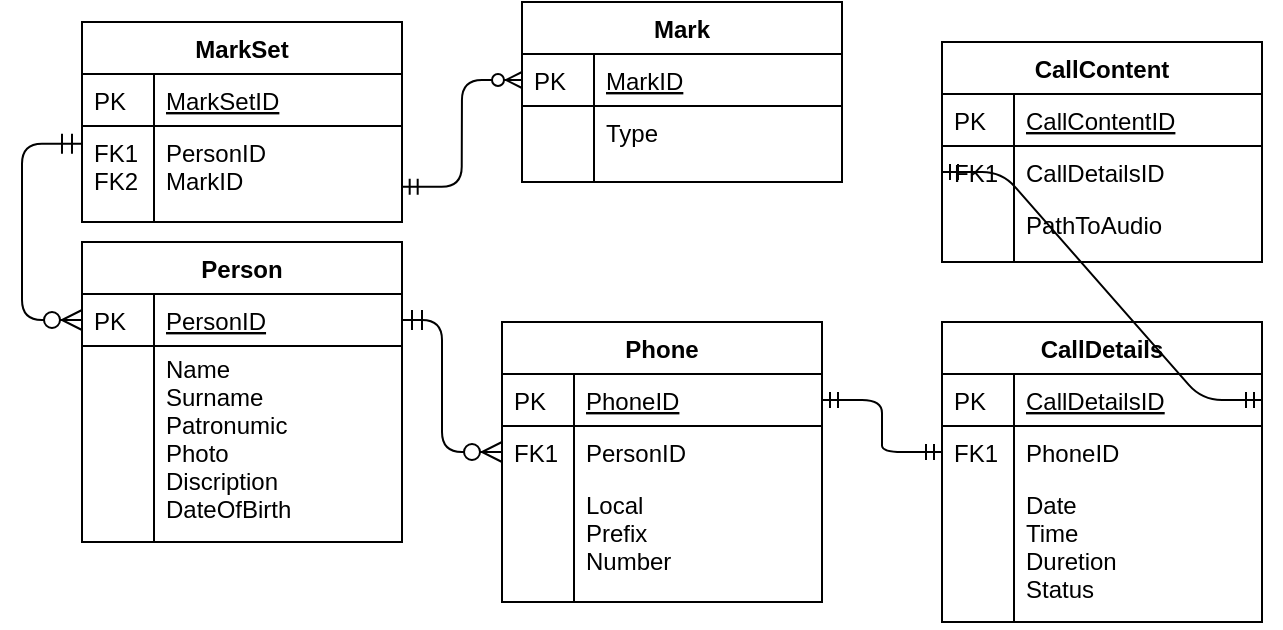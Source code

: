 <mxfile version="12.7.8" type="device"><diagram id="C5RBs43oDa-KdzZeNtuy" name="Page-1"><mxGraphModel dx="1102" dy="577" grid="1" gridSize="10" guides="1" tooltips="1" connect="1" arrows="1" fold="1" page="1" pageScale="1" pageWidth="827" pageHeight="1169" math="0" shadow="0"><root><mxCell id="WIyWlLk6GJQsqaUBKTNV-0"/><mxCell id="WIyWlLk6GJQsqaUBKTNV-1" parent="WIyWlLk6GJQsqaUBKTNV-0"/><mxCell id="zkfFHV4jXpPFQw0GAbJ--51" value="Person" style="swimlane;fontStyle=1;childLayout=stackLayout;horizontal=1;startSize=26;horizontalStack=0;resizeParent=1;resizeLast=0;collapsible=1;marginBottom=0;rounded=0;shadow=0;strokeWidth=1;" parent="WIyWlLk6GJQsqaUBKTNV-1" vertex="1"><mxGeometry x="90" y="200" width="160" height="150" as="geometry"><mxRectangle x="20" y="80" width="160" height="26" as="alternateBounds"/></mxGeometry></mxCell><mxCell id="zkfFHV4jXpPFQw0GAbJ--52" value="PersonID" style="shape=partialRectangle;top=0;left=0;right=0;bottom=1;align=left;verticalAlign=top;fillColor=none;spacingLeft=40;spacingRight=4;overflow=hidden;rotatable=0;points=[[0,0.5],[1,0.5]];portConstraint=eastwest;dropTarget=0;rounded=0;shadow=0;strokeWidth=1;fontStyle=4" parent="zkfFHV4jXpPFQw0GAbJ--51" vertex="1"><mxGeometry y="26" width="160" height="26" as="geometry"/></mxCell><mxCell id="zkfFHV4jXpPFQw0GAbJ--53" value="PK" style="shape=partialRectangle;top=0;left=0;bottom=0;fillColor=none;align=left;verticalAlign=top;spacingLeft=4;spacingRight=4;overflow=hidden;rotatable=0;points=[];portConstraint=eastwest;part=1;" parent="zkfFHV4jXpPFQw0GAbJ--52" vertex="1" connectable="0"><mxGeometry width="36" height="26" as="geometry"/></mxCell><mxCell id="zkfFHV4jXpPFQw0GAbJ--56" value="Mark" style="swimlane;fontStyle=1;childLayout=stackLayout;horizontal=1;startSize=26;horizontalStack=0;resizeParent=1;resizeLast=0;collapsible=1;marginBottom=0;rounded=0;shadow=0;strokeWidth=1;" parent="WIyWlLk6GJQsqaUBKTNV-1" vertex="1"><mxGeometry x="310" y="80" width="160" height="90" as="geometry"><mxRectangle x="260" y="80" width="160" height="26" as="alternateBounds"/></mxGeometry></mxCell><mxCell id="zkfFHV4jXpPFQw0GAbJ--57" value="MarkID" style="shape=partialRectangle;top=0;left=0;right=0;bottom=1;align=left;verticalAlign=top;fillColor=none;spacingLeft=40;spacingRight=4;overflow=hidden;rotatable=0;points=[[0,0.5],[1,0.5]];portConstraint=eastwest;dropTarget=0;rounded=0;shadow=0;strokeWidth=1;fontStyle=4" parent="zkfFHV4jXpPFQw0GAbJ--56" vertex="1"><mxGeometry y="26" width="160" height="26" as="geometry"/></mxCell><mxCell id="zkfFHV4jXpPFQw0GAbJ--58" value="PK" style="shape=partialRectangle;top=0;left=0;bottom=0;fillColor=none;align=left;verticalAlign=top;spacingLeft=4;spacingRight=4;overflow=hidden;rotatable=0;points=[];portConstraint=eastwest;part=1;" parent="zkfFHV4jXpPFQw0GAbJ--57" vertex="1" connectable="0"><mxGeometry width="36" height="26" as="geometry"/></mxCell><mxCell id="zkfFHV4jXpPFQw0GAbJ--61" value="Type" style="shape=partialRectangle;top=0;left=0;right=0;bottom=0;align=left;verticalAlign=top;fillColor=none;spacingLeft=40;spacingRight=4;overflow=hidden;rotatable=0;points=[[0,0.5],[1,0.5]];portConstraint=eastwest;dropTarget=0;rounded=0;shadow=0;strokeWidth=1;" parent="zkfFHV4jXpPFQw0GAbJ--56" vertex="1"><mxGeometry y="52" width="160" height="38" as="geometry"/></mxCell><mxCell id="zkfFHV4jXpPFQw0GAbJ--62" value="" style="shape=partialRectangle;top=0;left=0;bottom=0;fillColor=none;align=left;verticalAlign=top;spacingLeft=4;spacingRight=4;overflow=hidden;rotatable=0;points=[];portConstraint=eastwest;part=1;" parent="zkfFHV4jXpPFQw0GAbJ--61" vertex="1" connectable="0"><mxGeometry width="36" height="38" as="geometry"/></mxCell><mxCell id="q5SUMKDobGk_MK5OUUDj-4" value="Phone" style="swimlane;fontStyle=1;childLayout=stackLayout;horizontal=1;startSize=26;horizontalStack=0;resizeParent=1;resizeLast=0;collapsible=1;marginBottom=0;rounded=0;shadow=0;strokeWidth=1;" parent="WIyWlLk6GJQsqaUBKTNV-1" vertex="1"><mxGeometry x="300" y="240" width="160" height="140" as="geometry"><mxRectangle x="260" y="80" width="160" height="26" as="alternateBounds"/></mxGeometry></mxCell><mxCell id="q5SUMKDobGk_MK5OUUDj-5" value="PhoneID" style="shape=partialRectangle;top=0;left=0;right=0;bottom=1;align=left;verticalAlign=top;fillColor=none;spacingLeft=40;spacingRight=4;overflow=hidden;rotatable=0;points=[[0,0.5],[1,0.5]];portConstraint=eastwest;dropTarget=0;rounded=0;shadow=0;strokeWidth=1;fontStyle=4" parent="q5SUMKDobGk_MK5OUUDj-4" vertex="1"><mxGeometry y="26" width="160" height="26" as="geometry"/></mxCell><mxCell id="q5SUMKDobGk_MK5OUUDj-6" value="PK" style="shape=partialRectangle;top=0;left=0;bottom=0;fillColor=none;align=left;verticalAlign=top;spacingLeft=4;spacingRight=4;overflow=hidden;rotatable=0;points=[];portConstraint=eastwest;part=1;" parent="q5SUMKDobGk_MK5OUUDj-5" vertex="1" connectable="0"><mxGeometry width="36" height="26" as="geometry"/></mxCell><mxCell id="q5SUMKDobGk_MK5OUUDj-7" value="PersonID" style="shape=partialRectangle;top=0;left=0;right=0;bottom=0;align=left;verticalAlign=top;fillColor=none;spacingLeft=40;spacingRight=4;overflow=hidden;rotatable=0;points=[[0,0.5],[1,0.5]];portConstraint=eastwest;dropTarget=0;rounded=0;shadow=0;strokeWidth=1;" parent="q5SUMKDobGk_MK5OUUDj-4" vertex="1"><mxGeometry y="52" width="160" height="26" as="geometry"/></mxCell><mxCell id="q5SUMKDobGk_MK5OUUDj-8" value="FK1" style="shape=partialRectangle;top=0;left=0;bottom=0;fillColor=none;align=left;verticalAlign=top;spacingLeft=4;spacingRight=4;overflow=hidden;rotatable=0;points=[];portConstraint=eastwest;part=1;" parent="q5SUMKDobGk_MK5OUUDj-7" vertex="1" connectable="0"><mxGeometry width="36" height="26" as="geometry"/></mxCell><mxCell id="q5SUMKDobGk_MK5OUUDj-9" value="Local&#10;Prefix&#10;Number" style="shape=partialRectangle;top=0;left=0;right=0;bottom=0;align=left;verticalAlign=top;fillColor=none;spacingLeft=40;spacingRight=4;overflow=hidden;rotatable=0;points=[[0,0.5],[1,0.5]];portConstraint=eastwest;dropTarget=0;rounded=0;shadow=0;strokeWidth=1;" parent="q5SUMKDobGk_MK5OUUDj-4" vertex="1"><mxGeometry y="78" width="160" height="62" as="geometry"/></mxCell><mxCell id="q5SUMKDobGk_MK5OUUDj-10" value="" style="shape=partialRectangle;top=0;left=0;bottom=0;fillColor=none;align=left;verticalAlign=top;spacingLeft=4;spacingRight=4;overflow=hidden;rotatable=0;points=[];portConstraint=eastwest;part=1;" parent="q5SUMKDobGk_MK5OUUDj-9" vertex="1" connectable="0"><mxGeometry width="36" height="62" as="geometry"/></mxCell><mxCell id="q5SUMKDobGk_MK5OUUDj-11" value="" style="edgeStyle=orthogonalEdgeStyle;endArrow=ERzeroToMany;startArrow=ERmandOne;shadow=0;strokeWidth=1;endSize=8;startSize=8;entryX=0;entryY=0.5;entryDx=0;entryDy=0;exitX=1;exitY=0.5;exitDx=0;exitDy=0;" parent="WIyWlLk6GJQsqaUBKTNV-1" source="zkfFHV4jXpPFQw0GAbJ--52" target="q5SUMKDobGk_MK5OUUDj-7" edge="1"><mxGeometry width="100" height="100" relative="1" as="geometry"><mxPoint x="210" y="220" as="sourcePoint"/><mxPoint x="290" y="246" as="targetPoint"/><Array as="points"><mxPoint x="270" y="239"/><mxPoint x="270" y="305"/></Array></mxGeometry></mxCell><mxCell id="zkfFHV4jXpPFQw0GAbJ--54" value="Name&#10;Surname&#10;Patronumic&#10;Photo&#10;Discription&#10;DateOfBirth" style="shape=partialRectangle;top=0;left=0;right=0;bottom=0;align=left;verticalAlign=top;fillColor=none;spacingLeft=40;spacingRight=4;overflow=hidden;rotatable=0;points=[[0,0.5],[1,0.5]];portConstraint=eastwest;dropTarget=0;rounded=0;shadow=0;strokeWidth=1;" parent="WIyWlLk6GJQsqaUBKTNV-1" vertex="1"><mxGeometry x="90" y="250" width="160" height="100" as="geometry"/></mxCell><mxCell id="zkfFHV4jXpPFQw0GAbJ--55" value="" style="shape=partialRectangle;top=0;left=0;bottom=0;fillColor=none;align=left;verticalAlign=top;spacingLeft=4;spacingRight=4;overflow=hidden;rotatable=0;points=[];portConstraint=eastwest;part=1;" parent="zkfFHV4jXpPFQw0GAbJ--54" vertex="1" connectable="0"><mxGeometry width="36" height="100" as="geometry"/></mxCell><mxCell id="bH-2jPY4jpbp_578hwXJ-0" value="CallDetails" style="swimlane;fontStyle=1;childLayout=stackLayout;horizontal=1;startSize=26;horizontalStack=0;resizeParent=1;resizeLast=0;collapsible=1;marginBottom=0;rounded=0;shadow=0;strokeWidth=1;" vertex="1" parent="WIyWlLk6GJQsqaUBKTNV-1"><mxGeometry x="520" y="240" width="160" height="150" as="geometry"><mxRectangle x="260" y="80" width="160" height="26" as="alternateBounds"/></mxGeometry></mxCell><mxCell id="bH-2jPY4jpbp_578hwXJ-1" value="CallDetailsID" style="shape=partialRectangle;top=0;left=0;right=0;bottom=1;align=left;verticalAlign=top;fillColor=none;spacingLeft=40;spacingRight=4;overflow=hidden;rotatable=0;points=[[0,0.5],[1,0.5]];portConstraint=eastwest;dropTarget=0;rounded=0;shadow=0;strokeWidth=1;fontStyle=4" vertex="1" parent="bH-2jPY4jpbp_578hwXJ-0"><mxGeometry y="26" width="160" height="26" as="geometry"/></mxCell><mxCell id="bH-2jPY4jpbp_578hwXJ-2" value="PK" style="shape=partialRectangle;top=0;left=0;bottom=0;fillColor=none;align=left;verticalAlign=top;spacingLeft=4;spacingRight=4;overflow=hidden;rotatable=0;points=[];portConstraint=eastwest;part=1;" vertex="1" connectable="0" parent="bH-2jPY4jpbp_578hwXJ-1"><mxGeometry width="36" height="26" as="geometry"/></mxCell><mxCell id="bH-2jPY4jpbp_578hwXJ-3" value="PhoneID" style="shape=partialRectangle;top=0;left=0;right=0;bottom=0;align=left;verticalAlign=top;fillColor=none;spacingLeft=40;spacingRight=4;overflow=hidden;rotatable=0;points=[[0,0.5],[1,0.5]];portConstraint=eastwest;dropTarget=0;rounded=0;shadow=0;strokeWidth=1;" vertex="1" parent="bH-2jPY4jpbp_578hwXJ-0"><mxGeometry y="52" width="160" height="26" as="geometry"/></mxCell><mxCell id="bH-2jPY4jpbp_578hwXJ-4" value="FK1" style="shape=partialRectangle;top=0;left=0;bottom=0;fillColor=none;align=left;verticalAlign=top;spacingLeft=4;spacingRight=4;overflow=hidden;rotatable=0;points=[];portConstraint=eastwest;part=1;" vertex="1" connectable="0" parent="bH-2jPY4jpbp_578hwXJ-3"><mxGeometry width="36" height="26" as="geometry"/></mxCell><mxCell id="bH-2jPY4jpbp_578hwXJ-5" value="Date&#10;Time&#10;Duretion&#10;Status" style="shape=partialRectangle;top=0;left=0;right=0;bottom=0;align=left;verticalAlign=top;fillColor=none;spacingLeft=40;spacingRight=4;overflow=hidden;rotatable=0;points=[[0,0.5],[1,0.5]];portConstraint=eastwest;dropTarget=0;rounded=0;shadow=0;strokeWidth=1;" vertex="1" parent="bH-2jPY4jpbp_578hwXJ-0"><mxGeometry y="78" width="160" height="72" as="geometry"/></mxCell><mxCell id="bH-2jPY4jpbp_578hwXJ-6" value="" style="shape=partialRectangle;top=0;left=0;bottom=0;fillColor=none;align=left;verticalAlign=top;spacingLeft=4;spacingRight=4;overflow=hidden;rotatable=0;points=[];portConstraint=eastwest;part=1;" vertex="1" connectable="0" parent="bH-2jPY4jpbp_578hwXJ-5"><mxGeometry width="36" height="72" as="geometry"/></mxCell><mxCell id="bH-2jPY4jpbp_578hwXJ-8" value="CallContent" style="swimlane;fontStyle=1;childLayout=stackLayout;horizontal=1;startSize=26;horizontalStack=0;resizeParent=1;resizeLast=0;collapsible=1;marginBottom=0;rounded=0;shadow=0;strokeWidth=1;" vertex="1" parent="WIyWlLk6GJQsqaUBKTNV-1"><mxGeometry x="520" y="100" width="160" height="110" as="geometry"><mxRectangle x="260" y="80" width="160" height="26" as="alternateBounds"/></mxGeometry></mxCell><mxCell id="bH-2jPY4jpbp_578hwXJ-9" value="CallContentID" style="shape=partialRectangle;top=0;left=0;right=0;bottom=1;align=left;verticalAlign=top;fillColor=none;spacingLeft=40;spacingRight=4;overflow=hidden;rotatable=0;points=[[0,0.5],[1,0.5]];portConstraint=eastwest;dropTarget=0;rounded=0;shadow=0;strokeWidth=1;fontStyle=4" vertex="1" parent="bH-2jPY4jpbp_578hwXJ-8"><mxGeometry y="26" width="160" height="26" as="geometry"/></mxCell><mxCell id="bH-2jPY4jpbp_578hwXJ-10" value="PK" style="shape=partialRectangle;top=0;left=0;bottom=0;fillColor=none;align=left;verticalAlign=top;spacingLeft=4;spacingRight=4;overflow=hidden;rotatable=0;points=[];portConstraint=eastwest;part=1;" vertex="1" connectable="0" parent="bH-2jPY4jpbp_578hwXJ-9"><mxGeometry width="36" height="26" as="geometry"/></mxCell><mxCell id="bH-2jPY4jpbp_578hwXJ-11" value="CallDetailsID" style="shape=partialRectangle;top=0;left=0;right=0;bottom=0;align=left;verticalAlign=top;fillColor=none;spacingLeft=40;spacingRight=4;overflow=hidden;rotatable=0;points=[[0,0.5],[1,0.5]];portConstraint=eastwest;dropTarget=0;rounded=0;shadow=0;strokeWidth=1;" vertex="1" parent="bH-2jPY4jpbp_578hwXJ-8"><mxGeometry y="52" width="160" height="26" as="geometry"/></mxCell><mxCell id="bH-2jPY4jpbp_578hwXJ-12" value="FK1" style="shape=partialRectangle;top=0;left=0;bottom=0;fillColor=none;align=left;verticalAlign=top;spacingLeft=4;spacingRight=4;overflow=hidden;rotatable=0;points=[];portConstraint=eastwest;part=1;" vertex="1" connectable="0" parent="bH-2jPY4jpbp_578hwXJ-11"><mxGeometry width="36" height="26" as="geometry"/></mxCell><mxCell id="bH-2jPY4jpbp_578hwXJ-13" value="PathToAudio" style="shape=partialRectangle;top=0;left=0;right=0;bottom=0;align=left;verticalAlign=top;fillColor=none;spacingLeft=40;spacingRight=4;overflow=hidden;rotatable=0;points=[[0,0.5],[1,0.5]];portConstraint=eastwest;dropTarget=0;rounded=0;shadow=0;strokeWidth=1;" vertex="1" parent="bH-2jPY4jpbp_578hwXJ-8"><mxGeometry y="78" width="160" height="32" as="geometry"/></mxCell><mxCell id="bH-2jPY4jpbp_578hwXJ-14" value="" style="shape=partialRectangle;top=0;left=0;bottom=0;fillColor=none;align=left;verticalAlign=top;spacingLeft=4;spacingRight=4;overflow=hidden;rotatable=0;points=[];portConstraint=eastwest;part=1;" vertex="1" connectable="0" parent="bH-2jPY4jpbp_578hwXJ-13"><mxGeometry width="36" height="32" as="geometry"/></mxCell><mxCell id="bH-2jPY4jpbp_578hwXJ-17" value="" style="edgeStyle=entityRelationEdgeStyle;fontSize=12;html=1;endArrow=ERmandOne;startArrow=ERmandOne;entryX=0;entryY=0.5;entryDx=0;entryDy=0;exitX=1;exitY=0.5;exitDx=0;exitDy=0;" edge="1" parent="WIyWlLk6GJQsqaUBKTNV-1" source="bH-2jPY4jpbp_578hwXJ-1" target="bH-2jPY4jpbp_578hwXJ-11"><mxGeometry width="100" height="100" relative="1" as="geometry"><mxPoint x="170" y="450" as="sourcePoint"/><mxPoint x="270" y="350" as="targetPoint"/></mxGeometry></mxCell><mxCell id="bH-2jPY4jpbp_578hwXJ-18" value="" style="edgeStyle=entityRelationEdgeStyle;fontSize=12;html=1;endArrow=ERmandOne;startArrow=ERmandOne;entryX=0;entryY=0.5;entryDx=0;entryDy=0;exitX=1;exitY=0.5;exitDx=0;exitDy=0;" edge="1" parent="WIyWlLk6GJQsqaUBKTNV-1" source="q5SUMKDobGk_MK5OUUDj-5" target="bH-2jPY4jpbp_578hwXJ-3"><mxGeometry width="100" height="100" relative="1" as="geometry"><mxPoint x="370" y="280" as="sourcePoint"/><mxPoint x="470" y="180" as="targetPoint"/></mxGeometry></mxCell><mxCell id="bH-2jPY4jpbp_578hwXJ-21" value="MarkSet" style="swimlane;fontStyle=1;childLayout=stackLayout;horizontal=1;startSize=26;horizontalStack=0;resizeParent=1;resizeLast=0;collapsible=1;marginBottom=0;rounded=0;shadow=0;strokeWidth=1;" vertex="1" parent="WIyWlLk6GJQsqaUBKTNV-1"><mxGeometry x="90" y="90" width="160" height="100" as="geometry"><mxRectangle x="260" y="80" width="160" height="26" as="alternateBounds"/></mxGeometry></mxCell><mxCell id="bH-2jPY4jpbp_578hwXJ-22" value="MarkSetID" style="shape=partialRectangle;top=0;left=0;right=0;bottom=1;align=left;verticalAlign=top;fillColor=none;spacingLeft=40;spacingRight=4;overflow=hidden;rotatable=0;points=[[0,0.5],[1,0.5]];portConstraint=eastwest;dropTarget=0;rounded=0;shadow=0;strokeWidth=1;fontStyle=4" vertex="1" parent="bH-2jPY4jpbp_578hwXJ-21"><mxGeometry y="26" width="160" height="26" as="geometry"/></mxCell><mxCell id="bH-2jPY4jpbp_578hwXJ-23" value="PK" style="shape=partialRectangle;top=0;left=0;bottom=0;fillColor=none;align=left;verticalAlign=top;spacingLeft=4;spacingRight=4;overflow=hidden;rotatable=0;points=[];portConstraint=eastwest;part=1;" vertex="1" connectable="0" parent="bH-2jPY4jpbp_578hwXJ-22"><mxGeometry width="36" height="26" as="geometry"/></mxCell><mxCell id="bH-2jPY4jpbp_578hwXJ-24" value="PersonID&#10;MarkID" style="shape=partialRectangle;top=0;left=0;right=0;bottom=0;align=left;verticalAlign=top;fillColor=none;spacingLeft=40;spacingRight=4;overflow=hidden;rotatable=0;points=[[0,0.5],[1,0.5]];portConstraint=eastwest;dropTarget=0;rounded=0;shadow=0;strokeWidth=1;" vertex="1" parent="bH-2jPY4jpbp_578hwXJ-21"><mxGeometry y="52" width="160" height="48" as="geometry"/></mxCell><mxCell id="bH-2jPY4jpbp_578hwXJ-25" value="FK1&#10;FK2" style="shape=partialRectangle;top=0;left=0;bottom=0;fillColor=none;align=left;verticalAlign=top;spacingLeft=4;spacingRight=4;overflow=hidden;rotatable=0;points=[];portConstraint=eastwest;part=1;" vertex="1" connectable="0" parent="bH-2jPY4jpbp_578hwXJ-24"><mxGeometry width="36" height="48" as="geometry"/></mxCell><mxCell id="bH-2jPY4jpbp_578hwXJ-30" value="" style="edgeStyle=entityRelationEdgeStyle;fontSize=12;html=1;endArrow=ERzeroToMany;startArrow=ERmandOne;entryX=0;entryY=0.5;entryDx=0;entryDy=0;exitX=0.999;exitY=0.633;exitDx=0;exitDy=0;exitPerimeter=0;" edge="1" parent="WIyWlLk6GJQsqaUBKTNV-1" source="bH-2jPY4jpbp_578hwXJ-24" target="zkfFHV4jXpPFQw0GAbJ--57"><mxGeometry width="100" height="100" relative="1" as="geometry"><mxPoint x="507" y="180" as="sourcePoint"/><mxPoint x="607" y="80" as="targetPoint"/></mxGeometry></mxCell><mxCell id="bH-2jPY4jpbp_578hwXJ-39" value="" style="edgeStyle=orthogonalEdgeStyle;endArrow=ERzeroToMany;startArrow=ERmandOne;shadow=0;strokeWidth=1;endSize=8;startSize=8;exitX=0;exitY=0.186;exitDx=0;exitDy=0;exitPerimeter=0;entryX=0;entryY=0.5;entryDx=0;entryDy=0;" edge="1" parent="WIyWlLk6GJQsqaUBKTNV-1" source="bH-2jPY4jpbp_578hwXJ-24" target="zkfFHV4jXpPFQw0GAbJ--52"><mxGeometry width="100" height="100" relative="1" as="geometry"><mxPoint x="250" y="30" as="sourcePoint"/><mxPoint x="56" y="145" as="targetPoint"/><Array as="points"><mxPoint x="60" y="151"/><mxPoint x="60" y="239"/></Array></mxGeometry></mxCell></root></mxGraphModel></diagram></mxfile>